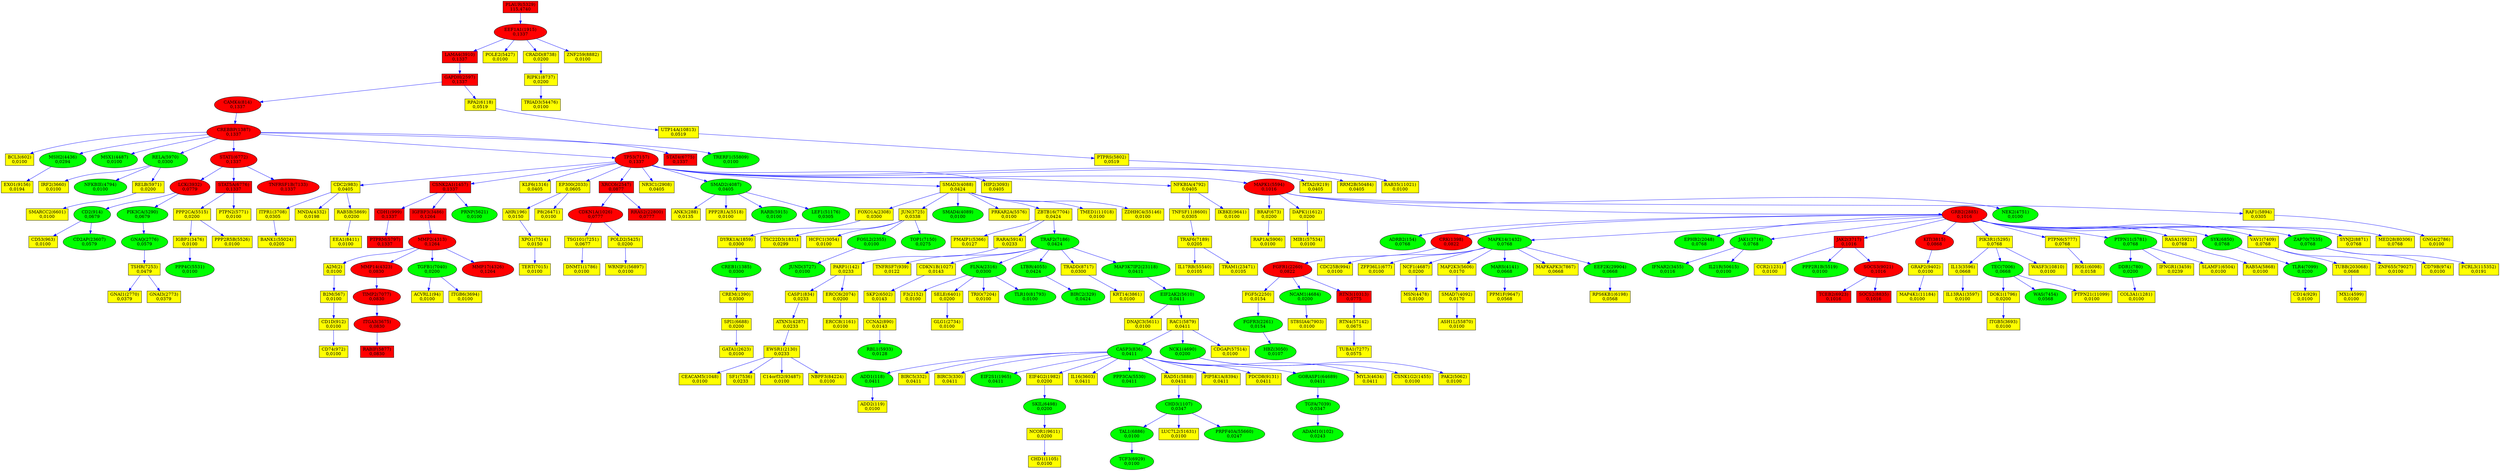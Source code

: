 digraph tmp_ans0 {
N_0 [shape = ellipse, style = filled, fillcolor = green, label = "ADD1(118)\n0,0411"];
N_1 [shape = box, style = filled, fillcolor = yellow, label = "ADD2(119)\n0,0100"];
N_2 [shape = box, style = filled, fillcolor = yellow, label = "PARP1(142)\n0,0233"];
N_3 [shape = ellipse, style = filled, fillcolor = green, label = "ADRB2(154)\n0,0768"];
N_4 [shape = box, style = filled, fillcolor = yellow, label = "AHR(196)\n0,0150"];
N_5 [shape = box, style = filled, fillcolor = yellow, label = "A2M(2)\n0,0100"];
N_6 [shape = box, style = filled, fillcolor = yellow, label = "ACVRL1(94)\n0,0100"];
N_7 [shape = box, style = filled, fillcolor = yellow, label = "BIRC5(332)\n0,0411"];
N_8 [shape = ellipse, style = filled, fillcolor = green, label = "ADAM10(102)\n0,0243"];
N_9 [shape = box, style = filled, fillcolor = yellow, label = "B2M(567)\n0,0100"];
N_10 [shape = box, style = filled, fillcolor = yellow, label = "BRAF(673)\n0,0200"];
N_11 [shape = ellipse, style = filled, fillcolor = green, label = "DDR1(780)\n0,0200"];
N_12 [shape = box, style = filled, fillcolor = yellow, label = "CASP1(834)\n0,0233"];
N_13 [shape = ellipse, style = filled, fillcolor = green, label = "CASP3(836)\n0,0411"];
N_14 [shape = box, style = filled, fillcolor = yellow, label = "BIRC3(330)\n0,0411"];
N_15 [shape = ellipse, style = filled, fillcolor = green, label = "BIRC2(329)\n0,0424"];
N_16 [shape = ellipse, style = filled, fillcolor = green, label = "CD2(914)\n0,0679"];
N_17 [shape = box, style = filled, fillcolor = yellow, label = "TNFRSF7(939)\n0,0122"];
N_18 [shape = box, style = filled, fillcolor = yellow, label = "CD74(972)\n0,0100"];
N_19 [shape = box, style = filled, fillcolor = yellow, label = "CD1D(912)\n0,0100"];
N_20 [shape = box, style = filled, fillcolor = yellow, label = "CCNA2(890)\n0,0143"];
N_21 [shape = box, style = filled, fillcolor = yellow, label = "CDC2(983)\n0,0405"];
N_22 [shape = box, style = filled, fillcolor = red, label = "CDH1(999)\n0,1337"];
N_23 [shape = ellipse, style = filled, fillcolor = red, label = "CDKN1A(1026)\n0,0777"];
N_24 [shape = ellipse, style = filled, fillcolor = green, label = "CHD3(1107)\n0,0347"];
N_25 [shape = box, style = filled, fillcolor = yellow, label = "CDC25B(994)\n0,0100"];
N_26 [shape = box, style = filled, fillcolor = yellow, label = "CDKN1B(1027)\n0,0143"];
N_27 [shape = box, style = filled, fillcolor = yellow, label = "CCR2(1231)\n0,0100"];
N_28 [shape = box, style = filled, fillcolor = yellow, label = "BCL3(602)\n0,0100"];
N_29 [shape = ellipse, style = filled, fillcolor = green, label = "CREB1(1385)\n0,0300"];
N_30 [shape = ellipse, style = filled, fillcolor = red, label = "CREBBP(1387)\n0,1337"];
N_31 [shape = ellipse, style = filled, fillcolor = red, label = "CAMK4(814)\n0,1337"];
N_32 [shape = box, style = filled, fillcolor = yellow, label = "CREM(1390)\n0,0300"];
N_33 [shape = ellipse, style = filled, fillcolor = red, label = "CRK(1398)\n0,0822"];
N_34 [shape = box, style = filled, fillcolor = yellow, label = "ZFP36L1(677)\n0,0100"];
N_35 [shape = box, style = filled, fillcolor = red, label = "CSNK2A1(1457)\n0,1337"];
N_36 [shape = ellipse, style = filled, fillcolor = green, label = "MAPK14(1432)\n0,0768"];
N_37 [shape = box, style = filled, fillcolor = yellow, label = "CD14(929)\n0,0100"];
N_38 [shape = box, style = filled, fillcolor = yellow, label = "DAPK1(1612)\n0,0200"];
N_39 [shape = box, style = filled, fillcolor = yellow, label = "ERCC8(1161)\n0,0100"];
N_40 [shape = box, style = filled, fillcolor = yellow, label = "DNMT1(1786)\n0,0100"];
N_41 [shape = box, style = filled, fillcolor = yellow, label = "TSC22D3(1831)\n0,0299"];
N_42 [shape = ellipse, style = filled, fillcolor = red, label = "EEF1A1(1915)\n0,1337"];
N_43 [shape = box, style = filled, fillcolor = yellow, label = "KLF6(1316)\n0,0405"];
N_44 [shape = ellipse, style = filled, fillcolor = green, label = "EIF2S1(1965)\n0,0411"];
N_45 [shape = box, style = filled, fillcolor = yellow, label = "EIF4G2(1982)\n0,0200"];
N_46 [shape = box, style = filled, fillcolor = yellow, label = "EP300(2033)\n0,0605"];
N_47 [shape = ellipse, style = filled, fillcolor = green, label = "EPHB2(2048)\n0,0768"];
N_48 [shape = box, style = filled, fillcolor = yellow, label = "CEACAM5(1048)\n0,0100"];
N_49 [shape = box, style = filled, fillcolor = yellow, label = "EWSR1(2130)\n0,0233"];
N_50 [shape = box, style = filled, fillcolor = yellow, label = "F3(2152)\n0,0100"];
N_51 [shape = box, style = filled, fillcolor = yellow, label = "DOK1(1796)\n0,0200"];
N_52 [shape = box, style = filled, fillcolor = yellow, label = "COL3A1(1281)\n0,0100"];
N_53 [shape = ellipse, style = filled, fillcolor = red, label = "FGFR1(2260)\n0,0822"];
N_54 [shape = box, style = filled, fillcolor = yellow, label = "FGF5(2250)\n0,0154"];
N_55 [shape = ellipse, style = filled, fillcolor = green, label = "FGFR3(2261)\n0,0154"];
N_56 [shape = box, style = filled, fillcolor = yellow, label = "DYRK1A(1859)\n0,0300"];
N_57 [shape = ellipse, style = filled, fillcolor = green, label = "FLNA(2316)\n0,0300"];
N_58 [shape = box, style = filled, fillcolor = yellow, label = "CD79B(974)\n0,0100"];
N_59 [shape = box, style = filled, fillcolor = yellow, label = "FOXO1A(2308)\n0,0300"];
N_60 [shape = box, style = filled, fillcolor = red, label = "GAPDH(2597)\n0,1337"];
N_61 [shape = box, style = filled, fillcolor = red, label = "XRCC6(2547)\n0,0877"];
N_62 [shape = box, style = filled, fillcolor = yellow, label = "CD53(963)\n0,0100"];
N_63 [shape = box, style = filled, fillcolor = yellow, label = "GNAI1(2770)\n0,0379"];
N_64 [shape = box, style = filled, fillcolor = yellow, label = "GNAI3(2773)\n0,0379"];
N_65 [shape = ellipse, style = filled, fillcolor = green, label = "GNAQ(2776)\n0,0579"];
N_66 [shape = ellipse, style = filled, fillcolor = red, label = "GRB2(2885)\n0,1016"];
N_67 [shape = box, style = filled, fillcolor = yellow, label = "NR3C1(2908)\n0,0405"];
N_68 [shape = box, style = filled, fillcolor = yellow, label = "ERCC6(2074)\n0,0200"];
N_69 [shape = ellipse, style = filled, fillcolor = green, label = "HBZ(3050)\n0,0107"];
N_70 [shape = box, style = filled, fillcolor = yellow, label = "HCFC1(3054)\n0,0100"];
N_71 [shape = box, style = filled, fillcolor = yellow, label = "CHD1(1105)\n0,0100"];
N_72 [shape = ellipse, style = filled, fillcolor = green, label = "IFNAR2(3455)\n0,0116"];
N_73 [shape = box, style = filled, fillcolor = yellow, label = "IFNGR1(3459)\n0,0239"];
N_74 [shape = box, style = filled, fillcolor = yellow, label = "IL13(3596)\n0,0668"];
N_75 [shape = box, style = filled, fillcolor = yellow, label = "IL16(3603)\n0,0411"];
N_76 [shape = ellipse, style = filled, fillcolor = red, label = "ITGA3(3675)\n0,0830"];
N_77 [shape = box, style = filled, fillcolor = yellow, label = "ITGB5(3693)\n0,0100"];
N_78 [shape = box, style = filled, fillcolor = yellow, label = "ITPR1(3708)\n0,0305"];
N_79 [shape = ellipse, style = filled, fillcolor = green, label = "JAK1(3716)\n0,0768"];
N_80 [shape = box, style = filled, fillcolor = red, label = "JAK2(3717)\n0,1016"];
N_81 [shape = box, style = filled, fillcolor = yellow, label = "JUN(3725)\n0,0338"];
N_82 [shape = ellipse, style = filled, fillcolor = green, label = "FOSL2(2355)\n0,0100"];
N_83 [shape = box, style = filled, fillcolor = yellow, label = "ANK3(288)\n0,0135"];
N_84 [shape = ellipse, style = filled, fillcolor = red, label = "KIT(3815)\n0,0868"];
N_85 [shape = box, style = filled, fillcolor = red, label = "IGFBP3(3486)\n0,1264"];
N_86 [shape = ellipse, style = filled, fillcolor = red, label = "LCK(3932)\n0,0779"];
N_87 [shape = box, style = filled, fillcolor = yellow, label = "GATA1(2623)\n0,0100"];
N_88 [shape = ellipse, style = filled, fillcolor = green, label = "LTBR(4055)\n0,0424"];
N_89 [shape = ellipse, style = filled, fillcolor = green, label = "SMAD2(4087)\n0,0405"];
N_90 [shape = ellipse, style = filled, fillcolor = green, label = "JUND(3727)\n0,0100"];
N_91 [shape = box, style = filled, fillcolor = yellow, label = "SMAD3(4088)\n0,0424"];
N_92 [shape = ellipse, style = filled, fillcolor = green, label = "SMAD4(4089)\n0,0100"];
N_93 [shape = box, style = filled, fillcolor = yellow, label = "SMAD7(4092)\n0,0170"];
N_94 [shape = box, style = filled, fillcolor = yellow, label = "IGBP1(3476)\n0,0100"];
N_95 [shape = ellipse, style = filled, fillcolor = red, label = "MMP2(4313)\n0,1264"];
N_96 [shape = ellipse, style = filled, fillcolor = green, label = "MSH2(4436)\n0,0294"];
N_97 [shape = box, style = filled, fillcolor = yellow, label = "MSN(4478)\n0,0100"];
N_98 [shape = ellipse, style = filled, fillcolor = green, label = "MSX1(4487)\n0,0100"];
N_99 [shape = box, style = filled, fillcolor = yellow, label = "MX1(4599)\n0,0100"];
N_100 [shape = ellipse, style = filled, fillcolor = green, label = "NCAM1(4684)\n0,0200"];
N_101 [shape = box, style = filled, fillcolor = yellow, label = "NCF1(4687)\n0,0200"];
N_102 [shape = box, style = filled, fillcolor = yellow, label = "CSNK1G2(1455)\n0,0100"];
N_103 [shape = box, style = filled, fillcolor = yellow, label = "HIP2(3093)\n0,0405"];
N_104 [shape = ellipse, style = filled, fillcolor = green, label = "NCK1(4690)\n0,0200"];
N_105 [shape = ellipse, style = filled, fillcolor = green, label = "NEK2(4751)\n0,0100"];
N_106 [shape = box, style = filled, fillcolor = yellow, label = "IRF2(3660)\n0,0100"];
N_107 [shape = box, style = filled, fillcolor = yellow, label = "GLG1(2734)\n0,0100"];
N_108 [shape = box, style = filled, fillcolor = yellow, label = "NFKBIA(4792)\n0,0405"];
N_109 [shape = box, style = filled, fillcolor = yellow, label = "PAK2(5062)\n0,0100"];
N_110 [shape = box, style = filled, fillcolor = yellow, label = "PIK3R1(5295)\n0,0768"];
N_111 [shape = ellipse, style = filled, fillcolor = green, label = "PIK3CA(5290)\n0,0679"];
N_112 [shape = box, style = filled, fillcolor = yellow, label = "KRT14(3861)\n0,0100"];
N_113 [shape = box, style = filled, fillcolor = yellow, label = "PMAIP1(5366)\n0,0127"];
N_114 [shape = box, style = filled, fillcolor = yellow, label = "PPP2CA(5515)\n0,0200"];
N_115 [shape = ellipse, style = filled, fillcolor = green, label = "PPP2R1B(5519)\n0,0100"];
N_116 [shape = box, style = filled, fillcolor = yellow, label = "PPP2R1A(5518)\n0,0100"];
N_117 [shape = ellipse, style = filled, fillcolor = green, label = "PPP3CA(5530)\n0,0411"];
N_118 [shape = ellipse, style = filled, fillcolor = green, label = "NFKBIE(4794)\n0,0100"];
N_119 [shape = box, style = filled, fillcolor = yellow, label = "PRKAR2A(5576)\n0,0100"];
N_120 [shape = ellipse, style = filled, fillcolor = red, label = "MAPK1(5594)\n0,1016"];
N_121 [shape = ellipse, style = filled, fillcolor = green, label = "EIF2AK2(5610)\n0,0411"];
N_122 [shape = box, style = filled, fillcolor = yellow, label = "DNAJC3(5611)\n0,0100"];
N_123 [shape = ellipse, style = filled, fillcolor = green, label = "PRNP(5621)\n0,0100"];
N_124 [shape = box, style = filled, fillcolor = yellow, label = "ATXN3(4287)\n0,0233"];
N_125 [shape = box, style = filled, fillcolor = red, label = "LAMA4(3910)\n0,1337"];
N_126 [shape = box, style = filled, fillcolor = yellow, label = "PTPN6(5777)\n0,0768"];
N_127 [shape = box, style = filled, fillcolor = red, label = "PTPRM(5797)\n0,1337"];
N_128 [shape = ellipse, style = filled, fillcolor = green, label = "PTPN11(5781)\n0,0768"];
N_129 [shape = box, style = filled, fillcolor = yellow, label = "RAB5A(5868)\n0,0100"];
N_130 [shape = box, style = filled, fillcolor = yellow, label = "RAC1(5879)\n0,0411"];
N_131 [shape = box, style = filled, fillcolor = yellow, label = "RAD51(5888)\n0,0411"];
N_132 [shape = box, style = filled, fillcolor = yellow, label = "RAF1(5894)\n0,0305"];
N_133 [shape = box, style = filled, fillcolor = yellow, label = "GNG4(2786)\n0,0100"];
N_134 [shape = box, style = filled, fillcolor = yellow, label = "RAP1A(5906)\n0,0100"];
N_135 [shape = box, style = filled, fillcolor = yellow, label = "RASA1(5921)\n0,0768"];
N_136 [shape = box, style = filled, fillcolor = yellow, label = "MNDA(4332)\n0,0198"];
N_137 [shape = box, style = filled, fillcolor = yellow, label = "RARA(5914)\n0,0233"];
N_138 [shape = ellipse, style = filled, fillcolor = green, label = "RBL1(5933)\n0,0128"];
N_139 [shape = ellipse, style = filled, fillcolor = green, label = "PPP4C(5531)\n0,0100"];
N_140 [shape = ellipse, style = filled, fillcolor = green, label = "RELA(5970)\n0,0300"];
N_141 [shape = box, style = filled, fillcolor = yellow, label = "RELB(5971)\n0,0200"];
N_142 [shape = box, style = filled, fillcolor = yellow, label = "RPA2(6118)\n0,0519"];
N_143 [shape = ellipse, style = filled, fillcolor = green, label = "RARB(5915)\n0,0100"];
N_144 [shape = box, style = filled, fillcolor = yellow, label = "MAP2K3(5606)\n0,0170"];
N_145 [shape = ellipse, style = filled, fillcolor = red, label = "MMP14(4323)\n0,0830"];
N_146 [shape = box, style = filled, fillcolor = yellow, label = "SELE(6401)\n0,0200"];
N_147 [shape = box, style = filled, fillcolor = yellow, label = "PTPN2(5771)\n0,0100"];
N_148 [shape = ellipse, style = filled, fillcolor = green, label = "SKIL(6498)\n0,0200"];
N_149 [shape = box, style = filled, fillcolor = yellow, label = "SLAMF1(6504)\n0,0100"];
N_150 [shape = box, style = filled, fillcolor = yellow, label = "SPI1(6688)\n0,0200"];
N_151 [shape = ellipse, style = filled, fillcolor = red, label = "STAT1(6772)\n0,1337"];
N_152 [shape = box, style = filled, fillcolor = red, label = "STAT5A(6776)\n0,1337"];
N_153 [shape = box, style = filled, fillcolor = yellow, label = "RPS6KB1(6198)\n0,0568"];
N_154 [shape = box, style = filled, fillcolor = red, label = "PLAUR(5329)\n115,4740"];
N_155 [shape = ellipse, style = filled, fillcolor = green, label = "SYK(6850)\n0,0768"];
N_156 [shape = box, style = filled, fillcolor = red, label = "TCEB2(6923)\n0,1016"];
N_157 [shape = ellipse, style = filled, fillcolor = green, label = "TCF3(6929)\n0,0100"];
N_158 [shape = ellipse, style = filled, fillcolor = green, label = "TAL1(6886)\n0,0100"];
N_159 [shape = box, style = filled, fillcolor = yellow, label = "SKP2(6502)\n0,0143"];
N_160 [shape = ellipse, style = filled, fillcolor = green, label = "TEC(7006)\n0,0668"];
N_161 [shape = box, style = filled, fillcolor = yellow, label = "TERT(7015)\n0,0100"];
N_162 [shape = box, style = filled, fillcolor = yellow, label = "RAB5B(5869)\n0,0200"];
N_163 [shape = ellipse, style = filled, fillcolor = green, label = "TGFA(7039)\n0,0347"];
N_164 [shape = box, style = filled, fillcolor = yellow, label = "ITGB6(3694)\n0,0100"];
N_165 [shape = ellipse, style = filled, fillcolor = green, label = "TGFB1(7040)\n0,0200"];
N_166 [shape = box, style = filled, fillcolor = yellow, label = "POLE2(5427)\n0,0100"];
N_167 [shape = ellipse, style = filled, fillcolor = green, label = "TLR4(7099)\n0,0200"];
N_168 [shape = ellipse, style = filled, fillcolor = green, label = "TOP1(7150)\n0,0275"];
N_169 [shape = ellipse, style = filled, fillcolor = red, label = "TP53(7157)\n0,1337"];
N_170 [shape = ellipse, style = filled, fillcolor = red, label = "TNFRSF1B(7133)\n0,1337"];
N_171 [shape = ellipse, style = filled, fillcolor = green, label = "TRAF2(7186)\n0,0424"];
N_172 [shape = box, style = filled, fillcolor = yellow, label = "TRAF6(7189)\n0,0205"];
N_173 [shape = box, style = filled, fillcolor = yellow, label = "TSHR(7253)\n0,0479"];
N_174 [shape = box, style = filled, fillcolor = yellow, label = "TSG101(7251)\n0,0677"];
N_175 [shape = box, style = filled, fillcolor = yellow, label = "TUBA1(7277)\n0,0575"];
N_176 [shape = ellipse, style = filled, fillcolor = green, label = "WAS(7454)\n0,0568"];
N_177 [shape = box, style = filled, fillcolor = yellow, label = "POLD2(5425)\n0,0200"];
N_178 [shape = box, style = filled, fillcolor = yellow, label = "XPO1(7514)\n0,0150"];
N_179 [shape = box, style = filled, fillcolor = yellow, label = "VAV1(7409)\n0,0768"];
N_180 [shape = ellipse, style = filled, fillcolor = green, label = "ZAP70(7535)\n0,0768"];
N_181 [shape = box, style = filled, fillcolor = yellow, label = "ZBTB16(7704)\n0,0424"];
N_182 [shape = box, style = filled, fillcolor = yellow, label = "ST8SIA4(7903)\n0,0100"];
N_183 [shape = ellipse, style = filled, fillcolor = green, label = "MARS(4141)\n0,0668"];
N_184 [shape = box, style = filled, fillcolor = yellow, label = "SF1(7536)\n0,0233"];
N_185 [shape = box, style = filled, fillcolor = yellow, label = "EEA1(8411)\n0,0100"];
N_186 [shape = box, style = filled, fillcolor = yellow, label = "PTPRS(5802)\n0,0519"];
N_187 [shape = box, style = filled, fillcolor = yellow, label = "TNFSF11(8600)\n0,0305"];
N_188 [shape = box, style = filled, fillcolor = yellow, label = "PIP5K1A(8394)\n0,0411"];
N_189 [shape = box, style = filled, fillcolor = yellow, label = "TRADD(8717)\n0,0300"];
N_190 [shape = box, style = filled, fillcolor = yellow, label = "RIPK1(8737)\n0,0200"];
N_191 [shape = box, style = filled, fillcolor = yellow, label = "SYNJ2(8871)\n0,0768"];
N_192 [shape = box, style = filled, fillcolor = red, label = "SOCS2(8835)\n0,1016"];
N_193 [shape = box, style = filled, fillcolor = yellow, label = "SMARCC2(6601)\n0,0100"];
N_194 [shape = box, style = filled, fillcolor = red, label = "STAT4(6775)\n0,1337"];
N_195 [shape = box, style = filled, fillcolor = yellow, label = "NCOR1(9611)\n0,0200"];
N_196 [shape = box, style = filled, fillcolor = yellow, label = "PPM1F(9647)\n0,0568"];
N_197 [shape = box, style = filled, fillcolor = yellow, label = "GRAP2(9402)\n0,0100"];
N_198 [shape = box, style = filled, fillcolor = yellow, label = "PDCD8(9131)\n0,0411"];
N_199 [shape = box, style = filled, fillcolor = yellow, label = "IKBKE(9641)\n0,0100"];
N_200 [shape = box, style = filled, fillcolor = red, label = "RTN3(10313)\n0,0775"];
N_201 [shape = box, style = filled, fillcolor = yellow, label = "ROS1(6098)\n0,0158"];
N_202 [shape = box, style = filled, fillcolor = red, label = "RABIF(5877)\n0,0830"];
N_203 [shape = box, style = filled, fillcolor = yellow, label = "UTP14A(10813)\n0,0519"];
N_204 [shape = box, style = filled, fillcolor = yellow, label = "CRADD(8738)\n0,0200"];
N_205 [shape = box, style = filled, fillcolor = yellow, label = "MAP4K1(11184)\n0,0100"];
N_206 [shape = box, style = filled, fillcolor = yellow, label = "MTA2(9219)\n0,0405"];
N_207 [shape = ellipse, style = filled, fillcolor = green, label = "CD2AP(23607)\n0,0579"];
N_208 [shape = box, style = filled, fillcolor = yellow, label = "MAPKAPK3(7867)\n0,0668"];
N_209 [shape = ellipse, style = filled, fillcolor = green, label = "LEF1(51176)\n0,0305"];
N_210 [shape = box, style = filled, fillcolor = yellow, label = "LUC7L2(51631)\n0,0100"];
N_211 [shape = box, style = filled, fillcolor = yellow, label = "TRIAD3(54476)\n0,0100"];
N_212 [shape = box, style = filled, fillcolor = red, label = "RRAS2(22800)\n0,0777"];
N_213 [shape = ellipse, style = filled, fillcolor = green, label = "PRPF40A(55660)\n0,0247"];
N_214 [shape = box, style = filled, fillcolor = yellow, label = "ZNF259(8882)\n0,0100"];
N_215 [shape = box, style = filled, fillcolor = yellow, label = "WRNIP1(56897)\n0,0100"];
N_216 [shape = ellipse, style = filled, fillcolor = green, label = "IL21R(50615)\n0,0100"];
N_217 [shape = ellipse, style = filled, fillcolor = green, label = "GORASP1(64689)\n0,0411"];
N_218 [shape = box, style = filled, fillcolor = yellow, label = "IL17RB(55540)\n0,0105"];
N_219 [shape = box, style = filled, fillcolor = yellow, label = "RTN4(57142)\n0,0675"];
N_220 [shape = box, style = filled, fillcolor = yellow, label = "RAB35(11021)\n0,0100"];
N_221 [shape = box, style = filled, fillcolor = yellow, label = "MED28(80306)\n0,0768"];
N_222 [shape = box, style = filled, fillcolor = yellow, label = "C14orf32(93487)\n0,0100"];
N_223 [shape = box, style = filled, fillcolor = yellow, label = "TRAM1(23471)\n0,0105"];
N_224 [shape = box, style = filled, fillcolor = yellow, label = "NBPF3(84224)\n0,0100"];
N_225 [shape = box, style = filled, fillcolor = yellow, label = "WASF3(10810)\n0,0100"];
N_226 [shape = box, style = filled, fillcolor = yellow, label = "TUBB(203068)\n0,0668"];
N_227 [shape = ellipse, style = filled, fillcolor = green, label = "MAP3K7IP2(23118)\n0,0411"];
N_228 [shape = box, style = filled, fillcolor = yellow, label = "TRIO(7204)\n0,0100"];
N_229 [shape = box, style = filled, fillcolor = yellow, label = "PTPN21(11099)\n0,0100"];
N_230 [shape = box, style = filled, fillcolor = yellow, label = "MYL3(4634)\n0,0411"];
N_231 [shape = ellipse, style = filled, fillcolor = green, label = "TLR10(81793)\n0,0100"];
N_232 [shape = box, style = filled, fillcolor = yellow, label = "ZNF655(79027)\n0,0100"];
N_233 [shape = ellipse, style = filled, fillcolor = green, label = "TRERF1(55809)\n0,0100"];
N_234 [shape = ellipse, style = filled, fillcolor = red, label = "SOCS3(9021)\n0,1016"];
N_235 [shape = ellipse, style = filled, fillcolor = green, label = "EEF2K(29904)\n0,0668"];
N_236 [shape = box, style = filled, fillcolor = yellow, label = "CDGAP(57514)\n0,0100"];
N_237 [shape = box, style = filled, fillcolor = yellow, label = "MIB1(57534)\n0,0100"];
N_238 [shape = box, style = filled, fillcolor = yellow, label = "IL13RA1(3597)\n0,0100"];
N_239 [shape = box, style = filled, fillcolor = yellow, label = "P8(26471)\n0,0100"];
N_240 [shape = ellipse, style = filled, fillcolor = red, label = "TIMP2(7077)\n0,0830"];
N_241 [shape = box, style = filled, fillcolor = yellow, label = "BANK1(55024)\n0,0205"];
N_242 [shape = ellipse, style = filled, fillcolor = red, label = "MMP17(4326)\n0,1264"];
N_243 [shape = box, style = filled, fillcolor = yellow, label = "TMED1(11018)\n0,0100"];
N_244 [shape = box, style = filled, fillcolor = yellow, label = "ZDHHC4(55146)\n0,0100"];
N_245 [shape = box, style = filled, fillcolor = yellow, label = "ASH1L(55870)\n0,0100"];
N_246 [shape = box, style = filled, fillcolor = yellow, label = "EXO1(9156)\n0,0194"];
N_247 [shape = box, style = filled, fillcolor = yellow, label = "PPP2R5B(5526)\n0,0100"];
N_248 [shape = box, style = filled, fillcolor = yellow, label = "RRM2B(50484)\n0,0405"];
N_249 [shape = box, style = filled, fillcolor = yellow, label = "FCRL3(115352)\n0,0191"];
N_0 -> N_1 [ color = blue ];
N_5 -> N_9 [ color = blue ];
N_2 -> N_12 [ color = blue ];
N_13 -> N_0 [ color = blue ];
N_13 -> N_7 [ color = blue ];
N_13 -> N_14 [ color = blue ];
N_9 -> N_19 [ color = blue ];
N_19 -> N_18 [ color = blue ];
N_30 -> N_28 [ color = blue ];
N_31 -> N_30 [ color = blue ];
N_29 -> N_32 [ color = blue ];
N_35 -> N_22 [ color = blue ];
N_36 -> N_25 [ color = blue ];
N_36 -> N_34 [ color = blue ];
N_13 -> N_44 [ color = blue ];
N_13 -> N_45 [ color = blue ];
N_46 -> N_4 [ color = blue ];
N_49 -> N_48 [ color = blue ];
N_11 -> N_52 [ color = blue ];
N_33 -> N_53 [ color = blue ];
N_53 -> N_54 [ color = blue ];
N_54 -> N_55 [ color = blue ];
N_56 -> N_29 [ color = blue ];
N_57 -> N_50 [ color = blue ];
N_59 -> N_56 [ color = blue ];
N_60 -> N_31 [ color = blue ];
N_61 -> N_23 [ color = blue ];
N_16 -> N_62 [ color = blue ];
N_66 -> N_3 [ color = blue ];
N_66 -> N_33 [ color = blue ];
N_66 -> N_36 [ color = blue ];
N_66 -> N_47 [ color = blue ];
N_2 -> N_68 [ color = blue ];
N_68 -> N_39 [ color = blue ];
N_55 -> N_69 [ color = blue ];
N_13 -> N_75 [ color = blue ];
N_51 -> N_77 [ color = blue ];
N_21 -> N_78 [ color = blue ];
N_66 -> N_79 [ color = blue ];
N_79 -> N_72 [ color = blue ];
N_80 -> N_27 [ color = blue ];
N_66 -> N_80 [ color = blue ];
N_81 -> N_41 [ color = blue ];
N_81 -> N_70 [ color = blue ];
N_81 -> N_82 [ color = blue ];
N_66 -> N_84 [ color = blue ];
N_35 -> N_85 [ color = blue ];
N_86 -> N_16 [ color = blue ];
N_88 -> N_15 [ color = blue ];
N_89 -> N_83 [ color = blue ];
N_82 -> N_90 [ color = blue ];
N_91 -> N_59 [ color = blue ];
N_91 -> N_81 [ color = blue ];
N_91 -> N_92 [ color = blue ];
N_95 -> N_5 [ color = blue ];
N_85 -> N_95 [ color = blue ];
N_30 -> N_96 [ color = blue ];
N_30 -> N_98 [ color = blue ];
N_53 -> N_100 [ color = blue ];
N_36 -> N_101 [ color = blue ];
N_101 -> N_97 [ color = blue ];
N_104 -> N_102 [ color = blue ];
N_104 -> N_109 [ color = blue ];
N_66 -> N_110 [ color = blue ];
N_110 -> N_74 [ color = blue ];
N_111 -> N_65 [ color = blue ];
N_86 -> N_111 [ color = blue ];
N_114 -> N_94 [ color = blue ];
N_80 -> N_115 [ color = blue ];
N_89 -> N_116 [ color = blue ];
N_13 -> N_117 [ color = blue ];
N_91 -> N_119 [ color = blue ];
N_120 -> N_10 [ color = blue ];
N_120 -> N_38 [ color = blue ];
N_120 -> N_66 [ color = blue ];
N_120 -> N_105 [ color = blue ];
N_121 -> N_122 [ color = blue ];
N_35 -> N_123 [ color = blue ];
N_12 -> N_124 [ color = blue ];
N_124 -> N_49 [ color = blue ];
N_42 -> N_125 [ color = blue ];
N_125 -> N_60 [ color = blue ];
N_66 -> N_126 [ color = blue ];
N_22 -> N_127 [ color = blue ];
N_128 -> N_11 [ color = blue ];
N_66 -> N_128 [ color = blue ];
N_128 -> N_73 [ color = blue ];
N_130 -> N_13 [ color = blue ];
N_130 -> N_104 [ color = blue ];
N_121 -> N_130 [ color = blue ];
N_13 -> N_131 [ color = blue ];
N_131 -> N_24 [ color = blue ];
N_120 -> N_132 [ color = blue ];
N_132 -> N_133 [ color = blue ];
N_10 -> N_134 [ color = blue ];
N_66 -> N_135 [ color = blue ];
N_135 -> N_129 [ color = blue ];
N_21 -> N_136 [ color = blue ];
N_137 -> N_2 [ color = blue ];
N_20 -> N_138 [ color = blue ];
N_94 -> N_139 [ color = blue ];
N_30 -> N_140 [ color = blue ];
N_140 -> N_106 [ color = blue ];
N_140 -> N_118 [ color = blue ];
N_140 -> N_141 [ color = blue ];
N_60 -> N_142 [ color = blue ];
N_89 -> N_143 [ color = blue ];
N_36 -> N_144 [ color = blue ];
N_144 -> N_93 [ color = blue ];
N_95 -> N_145 [ color = blue ];
N_57 -> N_146 [ color = blue ];
N_146 -> N_107 [ color = blue ];
N_45 -> N_148 [ color = blue ];
N_128 -> N_149 [ color = blue ];
N_32 -> N_150 [ color = blue ];
N_150 -> N_87 [ color = blue ];
N_30 -> N_151 [ color = blue ];
N_151 -> N_86 [ color = blue ];
N_152 -> N_114 [ color = blue ];
N_152 -> N_147 [ color = blue ];
N_151 -> N_152 [ color = blue ];
N_154 -> N_42 [ color = blue ];
N_66 -> N_155 [ color = blue ];
N_24 -> N_158 [ color = blue ];
N_158 -> N_157 [ color = blue ];
N_159 -> N_20 [ color = blue ];
N_26 -> N_159 [ color = blue ];
N_160 -> N_51 [ color = blue ];
N_110 -> N_160 [ color = blue ];
N_21 -> N_162 [ color = blue ];
N_163 -> N_8 [ color = blue ];
N_165 -> N_6 [ color = blue ];
N_95 -> N_165 [ color = blue ];
N_165 -> N_164 [ color = blue ];
N_42 -> N_166 [ color = blue ];
N_167 -> N_37 [ color = blue ];
N_155 -> N_167 [ color = blue ];
N_81 -> N_168 [ color = blue ];
N_169 -> N_21 [ color = blue ];
N_30 -> N_169 [ color = blue ];
N_169 -> N_35 [ color = blue ];
N_169 -> N_43 [ color = blue ];
N_169 -> N_46 [ color = blue ];
N_169 -> N_61 [ color = blue ];
N_169 -> N_67 [ color = blue ];
N_169 -> N_89 [ color = blue ];
N_169 -> N_91 [ color = blue ];
N_169 -> N_103 [ color = blue ];
N_169 -> N_108 [ color = blue ];
N_169 -> N_120 [ color = blue ];
N_151 -> N_170 [ color = blue ];
N_171 -> N_17 [ color = blue ];
N_171 -> N_26 [ color = blue ];
N_171 -> N_57 [ color = blue ];
N_171 -> N_88 [ color = blue ];
N_173 -> N_63 [ color = blue ];
N_173 -> N_64 [ color = blue ];
N_65 -> N_173 [ color = blue ];
N_23 -> N_174 [ color = blue ];
N_174 -> N_40 [ color = blue ];
N_160 -> N_176 [ color = blue ];
N_23 -> N_177 [ color = blue ];
N_4 -> N_178 [ color = blue ];
N_178 -> N_161 [ color = blue ];
N_66 -> N_179 [ color = blue ];
N_180 -> N_58 [ color = blue ];
N_66 -> N_180 [ color = blue ];
N_91 -> N_181 [ color = blue ];
N_181 -> N_113 [ color = blue ];
N_181 -> N_137 [ color = blue ];
N_181 -> N_171 [ color = blue ];
N_100 -> N_182 [ color = blue ];
N_36 -> N_183 [ color = blue ];
N_49 -> N_184 [ color = blue ];
N_162 -> N_185 [ color = blue ];
N_108 -> N_187 [ color = blue ];
N_187 -> N_172 [ color = blue ];
N_13 -> N_188 [ color = blue ];
N_189 -> N_112 [ color = blue ];
N_171 -> N_189 [ color = blue ];
N_66 -> N_191 [ color = blue ];
N_141 -> N_193 [ color = blue ];
N_30 -> N_194 [ color = blue ];
N_195 -> N_71 [ color = blue ];
N_148 -> N_195 [ color = blue ];
N_183 -> N_196 [ color = blue ];
N_84 -> N_197 [ color = blue ];
N_13 -> N_198 [ color = blue ];
N_108 -> N_199 [ color = blue ];
N_53 -> N_200 [ color = blue ];
N_126 -> N_201 [ color = blue ];
N_76 -> N_202 [ color = blue ];
N_142 -> N_203 [ color = blue ];
N_203 -> N_186 [ color = blue ];
N_42 -> N_204 [ color = blue ];
N_204 -> N_190 [ color = blue ];
N_197 -> N_205 [ color = blue ];
N_169 -> N_206 [ color = blue ];
N_16 -> N_207 [ color = blue ];
N_36 -> N_208 [ color = blue ];
N_89 -> N_209 [ color = blue ];
N_24 -> N_210 [ color = blue ];
N_190 -> N_211 [ color = blue ];
N_61 -> N_212 [ color = blue ];
N_24 -> N_213 [ color = blue ];
N_42 -> N_214 [ color = blue ];
N_177 -> N_215 [ color = blue ];
N_79 -> N_216 [ color = blue ];
N_13 -> N_217 [ color = blue ];
N_217 -> N_163 [ color = blue ];
N_172 -> N_218 [ color = blue ];
N_219 -> N_175 [ color = blue ];
N_200 -> N_219 [ color = blue ];
N_186 -> N_220 [ color = blue ];
N_66 -> N_221 [ color = blue ];
N_49 -> N_222 [ color = blue ];
N_172 -> N_223 [ color = blue ];
N_49 -> N_224 [ color = blue ];
N_110 -> N_225 [ color = blue ];
N_226 -> N_99 [ color = blue ];
N_179 -> N_226 [ color = blue ];
N_227 -> N_121 [ color = blue ];
N_171 -> N_227 [ color = blue ];
N_57 -> N_228 [ color = blue ];
N_160 -> N_229 [ color = blue ];
N_13 -> N_230 [ color = blue ];
N_57 -> N_231 [ color = blue ];
N_179 -> N_232 [ color = blue ];
N_30 -> N_233 [ color = blue ];
N_80 -> N_234 [ color = blue ];
N_234 -> N_156 [ color = blue ];
N_234 -> N_192 [ color = blue ];
N_36 -> N_235 [ color = blue ];
N_235 -> N_153 [ color = blue ];
N_130 -> N_236 [ color = blue ];
N_38 -> N_237 [ color = blue ];
N_74 -> N_238 [ color = blue ];
N_46 -> N_239 [ color = blue ];
N_240 -> N_76 [ color = blue ];
N_145 -> N_240 [ color = blue ];
N_78 -> N_241 [ color = blue ];
N_95 -> N_242 [ color = blue ];
N_91 -> N_243 [ color = blue ];
N_91 -> N_244 [ color = blue ];
N_93 -> N_245 [ color = blue ];
N_96 -> N_246 [ color = blue ];
N_114 -> N_247 [ color = blue ];
N_169 -> N_248 [ color = blue ];
N_180 -> N_249 [ color = blue ];
}
